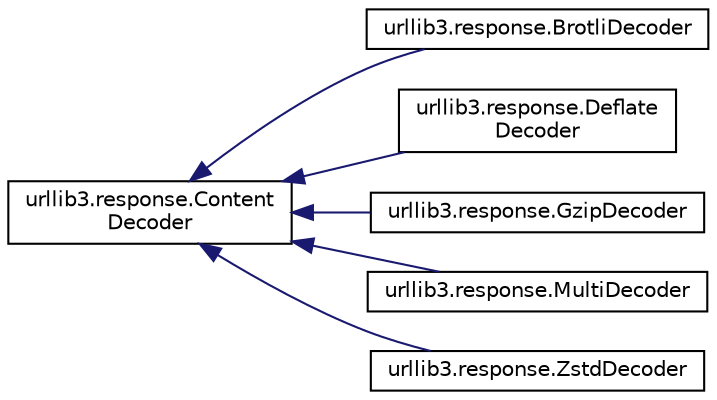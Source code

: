 digraph "Graphical Class Hierarchy"
{
 // LATEX_PDF_SIZE
  edge [fontname="Helvetica",fontsize="10",labelfontname="Helvetica",labelfontsize="10"];
  node [fontname="Helvetica",fontsize="10",shape=record];
  rankdir="LR";
  Node0 [label="urllib3.response.Content\lDecoder",height=0.2,width=0.4,color="black", fillcolor="white", style="filled",URL="$classurllib3_1_1response_1_1ContentDecoder.html",tooltip=" "];
  Node0 -> Node1 [dir="back",color="midnightblue",fontsize="10",style="solid",fontname="Helvetica"];
  Node1 [label="urllib3.response.BrotliDecoder",height=0.2,width=0.4,color="black", fillcolor="white", style="filled",URL="$classurllib3_1_1response_1_1BrotliDecoder.html",tooltip=" "];
  Node0 -> Node2 [dir="back",color="midnightblue",fontsize="10",style="solid",fontname="Helvetica"];
  Node2 [label="urllib3.response.Deflate\lDecoder",height=0.2,width=0.4,color="black", fillcolor="white", style="filled",URL="$classurllib3_1_1response_1_1DeflateDecoder.html",tooltip=" "];
  Node0 -> Node3 [dir="back",color="midnightblue",fontsize="10",style="solid",fontname="Helvetica"];
  Node3 [label="urllib3.response.GzipDecoder",height=0.2,width=0.4,color="black", fillcolor="white", style="filled",URL="$classurllib3_1_1response_1_1GzipDecoder.html",tooltip=" "];
  Node0 -> Node4 [dir="back",color="midnightblue",fontsize="10",style="solid",fontname="Helvetica"];
  Node4 [label="urllib3.response.MultiDecoder",height=0.2,width=0.4,color="black", fillcolor="white", style="filled",URL="$classurllib3_1_1response_1_1MultiDecoder.html",tooltip=" "];
  Node0 -> Node5 [dir="back",color="midnightblue",fontsize="10",style="solid",fontname="Helvetica"];
  Node5 [label="urllib3.response.ZstdDecoder",height=0.2,width=0.4,color="black", fillcolor="white", style="filled",URL="$classurllib3_1_1response_1_1ZstdDecoder.html",tooltip=" "];
}
